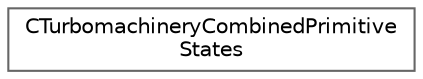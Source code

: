 digraph "Graphical Class Hierarchy"
{
 // LATEX_PDF_SIZE
  bgcolor="transparent";
  edge [fontname=Helvetica,fontsize=10,labelfontname=Helvetica,labelfontsize=10];
  node [fontname=Helvetica,fontsize=10,shape=box,height=0.2,width=0.4];
  rankdir="LR";
  Node0 [id="Node000000",label="CTurbomachineryCombinedPrimitive\lStates",height=0.2,width=0.4,color="grey40", fillcolor="white", style="filled",URL="$classCTurbomachineryCombinedPrimitiveStates.html",tooltip="Class containing the combined primitive inlet and outlet states for a given blade."];
}
